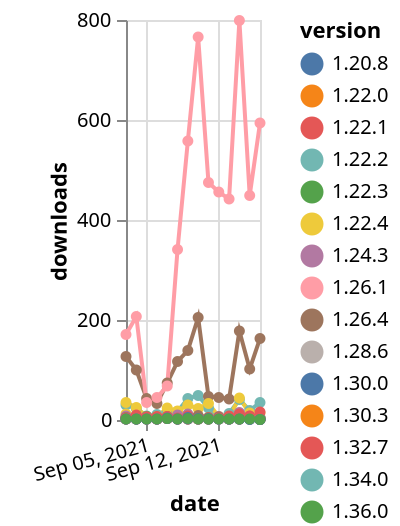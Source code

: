 {"$schema": "https://vega.github.io/schema/vega-lite/v5.json", "description": "A simple bar chart with embedded data.", "data": {"values": [{"date": "2021-09-03", "total": 58288, "delta": 30, "version": "1.34.0"}, {"date": "2021-09-04", "total": 58311, "delta": 23, "version": "1.34.0"}, {"date": "2021-09-05", "total": 58319, "delta": 8, "version": "1.34.0"}, {"date": "2021-09-06", "total": 58330, "delta": 11, "version": "1.34.0"}, {"date": "2021-09-07", "total": 58346, "delta": 16, "version": "1.34.0"}, {"date": "2021-09-08", "total": 58363, "delta": 17, "version": "1.34.0"}, {"date": "2021-09-09", "total": 58406, "delta": 43, "version": "1.34.0"}, {"date": "2021-09-10", "total": 58455, "delta": 49, "version": "1.34.0"}, {"date": "2021-09-11", "total": 58479, "delta": 24, "version": "1.34.0"}, {"date": "2021-09-12", "total": 58483, "delta": 4, "version": "1.34.0"}, {"date": "2021-09-13", "total": 58496, "delta": 13, "version": "1.34.0"}, {"date": "2021-09-14", "total": 58537, "delta": 41, "version": "1.34.0"}, {"date": "2021-09-15", "total": 58556, "delta": 19, "version": "1.34.0"}, {"date": "2021-09-16", "total": 58591, "delta": 35, "version": "1.34.0"}, {"date": "2021-09-03", "total": 15652, "delta": 12, "version": "1.22.4"}, {"date": "2021-09-04", "total": 15661, "delta": 9, "version": "1.22.4"}, {"date": "2021-09-05", "total": 15664, "delta": 3, "version": "1.22.4"}, {"date": "2021-09-06", "total": 15666, "delta": 2, "version": "1.22.4"}, {"date": "2021-09-07", "total": 15674, "delta": 8, "version": "1.22.4"}, {"date": "2021-09-08", "total": 15691, "delta": 17, "version": "1.22.4"}, {"date": "2021-09-09", "total": 15697, "delta": 6, "version": "1.22.4"}, {"date": "2021-09-10", "total": 15703, "delta": 6, "version": "1.22.4"}, {"date": "2021-09-11", "total": 15708, "delta": 5, "version": "1.22.4"}, {"date": "2021-09-12", "total": 15713, "delta": 5, "version": "1.22.4"}, {"date": "2021-09-13", "total": 15720, "delta": 7, "version": "1.22.4"}, {"date": "2021-09-14", "total": 15731, "delta": 11, "version": "1.22.4"}, {"date": "2021-09-15", "total": 15737, "delta": 6, "version": "1.22.4"}, {"date": "2021-09-16", "total": 15741, "delta": 4, "version": "1.22.4"}, {"date": "2021-09-03", "total": 36840, "delta": 3, "version": "1.30.3"}, {"date": "2021-09-04", "total": 36843, "delta": 3, "version": "1.30.3"}, {"date": "2021-09-05", "total": 36845, "delta": 2, "version": "1.30.3"}, {"date": "2021-09-06", "total": 36847, "delta": 2, "version": "1.30.3"}, {"date": "2021-09-07", "total": 36850, "delta": 3, "version": "1.30.3"}, {"date": "2021-09-08", "total": 36852, "delta": 2, "version": "1.30.3"}, {"date": "2021-09-09", "total": 36857, "delta": 5, "version": "1.30.3"}, {"date": "2021-09-10", "total": 36859, "delta": 2, "version": "1.30.3"}, {"date": "2021-09-11", "total": 36861, "delta": 2, "version": "1.30.3"}, {"date": "2021-09-12", "total": 36864, "delta": 3, "version": "1.30.3"}, {"date": "2021-09-13", "total": 36866, "delta": 2, "version": "1.30.3"}, {"date": "2021-09-14", "total": 36871, "delta": 5, "version": "1.30.3"}, {"date": "2021-09-15", "total": 36873, "delta": 2, "version": "1.30.3"}, {"date": "2021-09-16", "total": 36876, "delta": 3, "version": "1.30.3"}, {"date": "2021-09-03", "total": 3520, "delta": 2, "version": "1.28.6"}, {"date": "2021-09-04", "total": 3522, "delta": 2, "version": "1.28.6"}, {"date": "2021-09-05", "total": 3524, "delta": 2, "version": "1.28.6"}, {"date": "2021-09-06", "total": 3526, "delta": 2, "version": "1.28.6"}, {"date": "2021-09-07", "total": 3529, "delta": 3, "version": "1.28.6"}, {"date": "2021-09-08", "total": 3531, "delta": 2, "version": "1.28.6"}, {"date": "2021-09-09", "total": 3534, "delta": 3, "version": "1.28.6"}, {"date": "2021-09-10", "total": 3536, "delta": 2, "version": "1.28.6"}, {"date": "2021-09-11", "total": 3538, "delta": 2, "version": "1.28.6"}, {"date": "2021-09-12", "total": 3540, "delta": 2, "version": "1.28.6"}, {"date": "2021-09-13", "total": 3542, "delta": 2, "version": "1.28.6"}, {"date": "2021-09-14", "total": 3544, "delta": 2, "version": "1.28.6"}, {"date": "2021-09-15", "total": 3546, "delta": 2, "version": "1.28.6"}, {"date": "2021-09-16", "total": 3547, "delta": 1, "version": "1.28.6"}, {"date": "2021-09-03", "total": 3049, "delta": 2, "version": "1.22.2"}, {"date": "2021-09-04", "total": 3051, "delta": 2, "version": "1.22.2"}, {"date": "2021-09-05", "total": 3053, "delta": 2, "version": "1.22.2"}, {"date": "2021-09-06", "total": 3055, "delta": 2, "version": "1.22.2"}, {"date": "2021-09-07", "total": 3058, "delta": 3, "version": "1.22.2"}, {"date": "2021-09-08", "total": 3060, "delta": 2, "version": "1.22.2"}, {"date": "2021-09-09", "total": 3062, "delta": 2, "version": "1.22.2"}, {"date": "2021-09-10", "total": 3064, "delta": 2, "version": "1.22.2"}, {"date": "2021-09-11", "total": 3066, "delta": 2, "version": "1.22.2"}, {"date": "2021-09-12", "total": 3068, "delta": 2, "version": "1.22.2"}, {"date": "2021-09-13", "total": 3070, "delta": 2, "version": "1.22.2"}, {"date": "2021-09-14", "total": 3072, "delta": 2, "version": "1.22.2"}, {"date": "2021-09-15", "total": 3074, "delta": 2, "version": "1.22.2"}, {"date": "2021-09-16", "total": 3075, "delta": 1, "version": "1.22.2"}, {"date": "2021-09-03", "total": 2657, "delta": 2, "version": "1.22.0"}, {"date": "2021-09-04", "total": 2659, "delta": 2, "version": "1.22.0"}, {"date": "2021-09-05", "total": 2661, "delta": 2, "version": "1.22.0"}, {"date": "2021-09-06", "total": 2663, "delta": 2, "version": "1.22.0"}, {"date": "2021-09-07", "total": 2666, "delta": 3, "version": "1.22.0"}, {"date": "2021-09-08", "total": 2668, "delta": 2, "version": "1.22.0"}, {"date": "2021-09-09", "total": 2670, "delta": 2, "version": "1.22.0"}, {"date": "2021-09-10", "total": 2672, "delta": 2, "version": "1.22.0"}, {"date": "2021-09-11", "total": 2674, "delta": 2, "version": "1.22.0"}, {"date": "2021-09-12", "total": 2676, "delta": 2, "version": "1.22.0"}, {"date": "2021-09-13", "total": 2678, "delta": 2, "version": "1.22.0"}, {"date": "2021-09-14", "total": 2680, "delta": 2, "version": "1.22.0"}, {"date": "2021-09-15", "total": 2682, "delta": 2, "version": "1.22.0"}, {"date": "2021-09-16", "total": 2683, "delta": 1, "version": "1.22.0"}, {"date": "2021-09-03", "total": 8811, "delta": 2, "version": "1.26.1"}, {"date": "2021-09-04", "total": 8813, "delta": 2, "version": "1.26.1"}, {"date": "2021-09-05", "total": 8816, "delta": 3, "version": "1.26.1"}, {"date": "2021-09-06", "total": 8818, "delta": 2, "version": "1.26.1"}, {"date": "2021-09-07", "total": 8821, "delta": 3, "version": "1.26.1"}, {"date": "2021-09-08", "total": 8823, "delta": 2, "version": "1.26.1"}, {"date": "2021-09-09", "total": 8826, "delta": 3, "version": "1.26.1"}, {"date": "2021-09-10", "total": 8828, "delta": 2, "version": "1.26.1"}, {"date": "2021-09-11", "total": 8830, "delta": 2, "version": "1.26.1"}, {"date": "2021-09-12", "total": 8832, "delta": 2, "version": "1.26.1"}, {"date": "2021-09-13", "total": 8834, "delta": 2, "version": "1.26.1"}, {"date": "2021-09-14", "total": 8836, "delta": 2, "version": "1.26.1"}, {"date": "2021-09-15", "total": 8838, "delta": 2, "version": "1.26.1"}, {"date": "2021-09-16", "total": 8839, "delta": 1, "version": "1.26.1"}, {"date": "2021-09-03", "total": 6812, "delta": 127, "version": "1.44.0"}, {"date": "2021-09-04", "total": 6912, "delta": 100, "version": "1.44.0"}, {"date": "2021-09-05", "total": 6955, "delta": 43, "version": "1.44.0"}, {"date": "2021-09-06", "total": 6988, "delta": 33, "version": "1.44.0"}, {"date": "2021-09-07", "total": 7062, "delta": 74, "version": "1.44.0"}, {"date": "2021-09-08", "total": 7179, "delta": 117, "version": "1.44.0"}, {"date": "2021-09-09", "total": 7318, "delta": 139, "version": "1.44.0"}, {"date": "2021-09-10", "total": 7523, "delta": 205, "version": "1.44.0"}, {"date": "2021-09-11", "total": 7570, "delta": 47, "version": "1.44.0"}, {"date": "2021-09-12", "total": 7615, "delta": 45, "version": "1.44.0"}, {"date": "2021-09-13", "total": 7657, "delta": 42, "version": "1.44.0"}, {"date": "2021-09-14", "total": 7835, "delta": 178, "version": "1.44.0"}, {"date": "2021-09-15", "total": 7937, "delta": 102, "version": "1.44.0"}, {"date": "2021-09-16", "total": 8100, "delta": 163, "version": "1.44.0"}, {"date": "2021-09-03", "total": 37611, "delta": 35, "version": "1.38.0"}, {"date": "2021-09-04", "total": 37636, "delta": 25, "version": "1.38.0"}, {"date": "2021-09-05", "total": 37643, "delta": 7, "version": "1.38.0"}, {"date": "2021-09-06", "total": 37650, "delta": 7, "version": "1.38.0"}, {"date": "2021-09-07", "total": 37674, "delta": 24, "version": "1.38.0"}, {"date": "2021-09-08", "total": 37692, "delta": 18, "version": "1.38.0"}, {"date": "2021-09-09", "total": 37722, "delta": 30, "version": "1.38.0"}, {"date": "2021-09-10", "total": 37745, "delta": 23, "version": "1.38.0"}, {"date": "2021-09-11", "total": 37778, "delta": 33, "version": "1.38.0"}, {"date": "2021-09-12", "total": 37785, "delta": 7, "version": "1.38.0"}, {"date": "2021-09-13", "total": 37791, "delta": 6, "version": "1.38.0"}, {"date": "2021-09-14", "total": 37835, "delta": 44, "version": "1.38.0"}, {"date": "2021-09-15", "total": 37849, "delta": 14, "version": "1.38.0"}, {"date": "2021-09-16", "total": 37863, "delta": 14, "version": "1.38.0"}, {"date": "2021-09-03", "total": 3116, "delta": 2, "version": "1.22.1"}, {"date": "2021-09-04", "total": 3118, "delta": 2, "version": "1.22.1"}, {"date": "2021-09-05", "total": 3120, "delta": 2, "version": "1.22.1"}, {"date": "2021-09-06", "total": 3122, "delta": 2, "version": "1.22.1"}, {"date": "2021-09-07", "total": 3125, "delta": 3, "version": "1.22.1"}, {"date": "2021-09-08", "total": 3127, "delta": 2, "version": "1.22.1"}, {"date": "2021-09-09", "total": 3129, "delta": 2, "version": "1.22.1"}, {"date": "2021-09-10", "total": 3131, "delta": 2, "version": "1.22.1"}, {"date": "2021-09-11", "total": 3133, "delta": 2, "version": "1.22.1"}, {"date": "2021-09-12", "total": 3135, "delta": 2, "version": "1.22.1"}, {"date": "2021-09-13", "total": 3137, "delta": 2, "version": "1.22.1"}, {"date": "2021-09-14", "total": 3139, "delta": 2, "version": "1.22.1"}, {"date": "2021-09-15", "total": 3141, "delta": 2, "version": "1.22.1"}, {"date": "2021-09-16", "total": 3142, "delta": 1, "version": "1.22.1"}, {"date": "2021-09-03", "total": 10850, "delta": 5, "version": "1.36.0"}, {"date": "2021-09-04", "total": 10852, "delta": 2, "version": "1.36.0"}, {"date": "2021-09-05", "total": 10859, "delta": 7, "version": "1.36.0"}, {"date": "2021-09-06", "total": 10865, "delta": 6, "version": "1.36.0"}, {"date": "2021-09-07", "total": 10870, "delta": 5, "version": "1.36.0"}, {"date": "2021-09-08", "total": 10874, "delta": 4, "version": "1.36.0"}, {"date": "2021-09-09", "total": 10878, "delta": 4, "version": "1.36.0"}, {"date": "2021-09-10", "total": 10885, "delta": 7, "version": "1.36.0"}, {"date": "2021-09-11", "total": 10887, "delta": 2, "version": "1.36.0"}, {"date": "2021-09-12", "total": 10891, "delta": 4, "version": "1.36.0"}, {"date": "2021-09-13", "total": 10895, "delta": 4, "version": "1.36.0"}, {"date": "2021-09-14", "total": 10901, "delta": 6, "version": "1.36.0"}, {"date": "2021-09-15", "total": 10907, "delta": 6, "version": "1.36.0"}, {"date": "2021-09-16", "total": 10912, "delta": 5, "version": "1.36.0"}, {"date": "2021-09-03", "total": 3167, "delta": 3, "version": "1.24.3"}, {"date": "2021-09-04", "total": 3169, "delta": 2, "version": "1.24.3"}, {"date": "2021-09-05", "total": 3171, "delta": 2, "version": "1.24.3"}, {"date": "2021-09-06", "total": 3173, "delta": 2, "version": "1.24.3"}, {"date": "2021-09-07", "total": 3176, "delta": 3, "version": "1.24.3"}, {"date": "2021-09-08", "total": 3178, "delta": 2, "version": "1.24.3"}, {"date": "2021-09-09", "total": 3181, "delta": 3, "version": "1.24.3"}, {"date": "2021-09-10", "total": 3183, "delta": 2, "version": "1.24.3"}, {"date": "2021-09-11", "total": 3185, "delta": 2, "version": "1.24.3"}, {"date": "2021-09-12", "total": 3187, "delta": 2, "version": "1.24.3"}, {"date": "2021-09-13", "total": 3189, "delta": 2, "version": "1.24.3"}, {"date": "2021-09-14", "total": 3191, "delta": 2, "version": "1.24.3"}, {"date": "2021-09-15", "total": 3193, "delta": 2, "version": "1.24.3"}, {"date": "2021-09-16", "total": 3194, "delta": 1, "version": "1.24.3"}, {"date": "2021-09-03", "total": 14738, "delta": 8, "version": "1.40.0"}, {"date": "2021-09-04", "total": 14746, "delta": 8, "version": "1.40.0"}, {"date": "2021-09-05", "total": 14752, "delta": 6, "version": "1.40.0"}, {"date": "2021-09-06", "total": 14755, "delta": 3, "version": "1.40.0"}, {"date": "2021-09-07", "total": 14760, "delta": 5, "version": "1.40.0"}, {"date": "2021-09-08", "total": 14770, "delta": 10, "version": "1.40.0"}, {"date": "2021-09-09", "total": 14782, "delta": 12, "version": "1.40.0"}, {"date": "2021-09-10", "total": 14786, "delta": 4, "version": "1.40.0"}, {"date": "2021-09-11", "total": 14789, "delta": 3, "version": "1.40.0"}, {"date": "2021-09-12", "total": 14796, "delta": 7, "version": "1.40.0"}, {"date": "2021-09-13", "total": 14798, "delta": 2, "version": "1.40.0"}, {"date": "2021-09-14", "total": 14813, "delta": 15, "version": "1.40.0"}, {"date": "2021-09-15", "total": 14821, "delta": 8, "version": "1.40.0"}, {"date": "2021-09-16", "total": 14825, "delta": 4, "version": "1.40.0"}, {"date": "2021-09-03", "total": 31022, "delta": 5, "version": "1.26.4"}, {"date": "2021-09-04", "total": 31026, "delta": 4, "version": "1.26.4"}, {"date": "2021-09-05", "total": 31028, "delta": 2, "version": "1.26.4"}, {"date": "2021-09-06", "total": 31032, "delta": 4, "version": "1.26.4"}, {"date": "2021-09-07", "total": 31039, "delta": 7, "version": "1.26.4"}, {"date": "2021-09-08", "total": 31042, "delta": 3, "version": "1.26.4"}, {"date": "2021-09-09", "total": 31048, "delta": 6, "version": "1.26.4"}, {"date": "2021-09-10", "total": 31057, "delta": 9, "version": "1.26.4"}, {"date": "2021-09-11", "total": 31062, "delta": 5, "version": "1.26.4"}, {"date": "2021-09-12", "total": 31068, "delta": 6, "version": "1.26.4"}, {"date": "2021-09-13", "total": 31071, "delta": 3, "version": "1.26.4"}, {"date": "2021-09-14", "total": 31073, "delta": 2, "version": "1.26.4"}, {"date": "2021-09-15", "total": 31077, "delta": 4, "version": "1.26.4"}, {"date": "2021-09-16", "total": 31079, "delta": 2, "version": "1.26.4"}, {"date": "2021-09-03", "total": 2587, "delta": 2, "version": "1.20.8"}, {"date": "2021-09-04", "total": 2589, "delta": 2, "version": "1.20.8"}, {"date": "2021-09-05", "total": 2591, "delta": 2, "version": "1.20.8"}, {"date": "2021-09-06", "total": 2593, "delta": 2, "version": "1.20.8"}, {"date": "2021-09-07", "total": 2596, "delta": 3, "version": "1.20.8"}, {"date": "2021-09-08", "total": 2598, "delta": 2, "version": "1.20.8"}, {"date": "2021-09-09", "total": 2600, "delta": 2, "version": "1.20.8"}, {"date": "2021-09-10", "total": 2602, "delta": 2, "version": "1.20.8"}, {"date": "2021-09-11", "total": 2604, "delta": 2, "version": "1.20.8"}, {"date": "2021-09-12", "total": 2606, "delta": 2, "version": "1.20.8"}, {"date": "2021-09-13", "total": 2608, "delta": 2, "version": "1.20.8"}, {"date": "2021-09-14", "total": 2610, "delta": 2, "version": "1.20.8"}, {"date": "2021-09-15", "total": 2612, "delta": 2, "version": "1.20.8"}, {"date": "2021-09-16", "total": 2613, "delta": 1, "version": "1.20.8"}, {"date": "2021-09-03", "total": 25902, "delta": 4, "version": "1.32.7"}, {"date": "2021-09-04", "total": 25912, "delta": 10, "version": "1.32.7"}, {"date": "2021-09-05", "total": 25918, "delta": 6, "version": "1.32.7"}, {"date": "2021-09-06", "total": 25925, "delta": 7, "version": "1.32.7"}, {"date": "2021-09-07", "total": 25932, "delta": 7, "version": "1.32.7"}, {"date": "2021-09-08", "total": 25936, "delta": 4, "version": "1.32.7"}, {"date": "2021-09-09", "total": 25944, "delta": 8, "version": "1.32.7"}, {"date": "2021-09-10", "total": 25947, "delta": 3, "version": "1.32.7"}, {"date": "2021-09-11", "total": 25951, "delta": 4, "version": "1.32.7"}, {"date": "2021-09-12", "total": 25955, "delta": 4, "version": "1.32.7"}, {"date": "2021-09-13", "total": 25963, "delta": 8, "version": "1.32.7"}, {"date": "2021-09-14", "total": 25975, "delta": 12, "version": "1.32.7"}, {"date": "2021-09-15", "total": 25983, "delta": 8, "version": "1.32.7"}, {"date": "2021-09-16", "total": 25999, "delta": 16, "version": "1.32.7"}, {"date": "2021-09-03", "total": 20548, "delta": 2, "version": "1.30.0"}, {"date": "2021-09-04", "total": 20550, "delta": 2, "version": "1.30.0"}, {"date": "2021-09-05", "total": 20552, "delta": 2, "version": "1.30.0"}, {"date": "2021-09-06", "total": 20554, "delta": 2, "version": "1.30.0"}, {"date": "2021-09-07", "total": 20558, "delta": 4, "version": "1.30.0"}, {"date": "2021-09-08", "total": 20560, "delta": 2, "version": "1.30.0"}, {"date": "2021-09-09", "total": 20565, "delta": 5, "version": "1.30.0"}, {"date": "2021-09-10", "total": 20568, "delta": 3, "version": "1.30.0"}, {"date": "2021-09-11", "total": 20571, "delta": 3, "version": "1.30.0"}, {"date": "2021-09-12", "total": 20573, "delta": 2, "version": "1.30.0"}, {"date": "2021-09-13", "total": 20575, "delta": 2, "version": "1.30.0"}, {"date": "2021-09-14", "total": 20577, "delta": 2, "version": "1.30.0"}, {"date": "2021-09-15", "total": 20578, "delta": 1, "version": "1.30.0"}, {"date": "2021-09-16", "total": 20579, "delta": 1, "version": "1.30.0"}, {"date": "2021-09-03", "total": 5735, "delta": 2, "version": "1.22.3"}, {"date": "2021-09-04", "total": 5737, "delta": 2, "version": "1.22.3"}, {"date": "2021-09-05", "total": 5739, "delta": 2, "version": "1.22.3"}, {"date": "2021-09-06", "total": 5741, "delta": 2, "version": "1.22.3"}, {"date": "2021-09-07", "total": 5744, "delta": 3, "version": "1.22.3"}, {"date": "2021-09-08", "total": 5746, "delta": 2, "version": "1.22.3"}, {"date": "2021-09-09", "total": 5749, "delta": 3, "version": "1.22.3"}, {"date": "2021-09-10", "total": 5751, "delta": 2, "version": "1.22.3"}, {"date": "2021-09-11", "total": 5753, "delta": 2, "version": "1.22.3"}, {"date": "2021-09-12", "total": 5755, "delta": 2, "version": "1.22.3"}, {"date": "2021-09-13", "total": 5757, "delta": 2, "version": "1.22.3"}, {"date": "2021-09-14", "total": 5759, "delta": 2, "version": "1.22.3"}, {"date": "2021-09-15", "total": 5761, "delta": 2, "version": "1.22.3"}, {"date": "2021-09-16", "total": 5762, "delta": 1, "version": "1.22.3"}, {"date": "2021-09-03", "total": 36845, "delta": 171, "version": "1.42.0"}, {"date": "2021-09-04", "total": 37052, "delta": 207, "version": "1.42.0"}, {"date": "2021-09-05", "total": 37087, "delta": 35, "version": "1.42.0"}, {"date": "2021-09-06", "total": 37132, "delta": 45, "version": "1.42.0"}, {"date": "2021-09-07", "total": 37200, "delta": 68, "version": "1.42.0"}, {"date": "2021-09-08", "total": 37541, "delta": 341, "version": "1.42.0"}, {"date": "2021-09-09", "total": 38099, "delta": 558, "version": "1.42.0"}, {"date": "2021-09-10", "total": 38865, "delta": 766, "version": "1.42.0"}, {"date": "2021-09-11", "total": 39340, "delta": 475, "version": "1.42.0"}, {"date": "2021-09-12", "total": 39796, "delta": 456, "version": "1.42.0"}, {"date": "2021-09-13", "total": 40238, "delta": 442, "version": "1.42.0"}, {"date": "2021-09-14", "total": 41037, "delta": 799, "version": "1.42.0"}, {"date": "2021-09-15", "total": 41486, "delta": 449, "version": "1.42.0"}, {"date": "2021-09-16", "total": 42080, "delta": 594, "version": "1.42.0"}]}, "width": "container", "mark": {"type": "line", "point": {"filled": true}}, "encoding": {"x": {"field": "date", "type": "temporal", "timeUnit": "yearmonthdate", "title": "date", "axis": {"labelAngle": -15}}, "y": {"field": "delta", "type": "quantitative", "title": "downloads"}, "color": {"field": "version", "type": "nominal"}, "tooltip": {"field": "delta"}}}